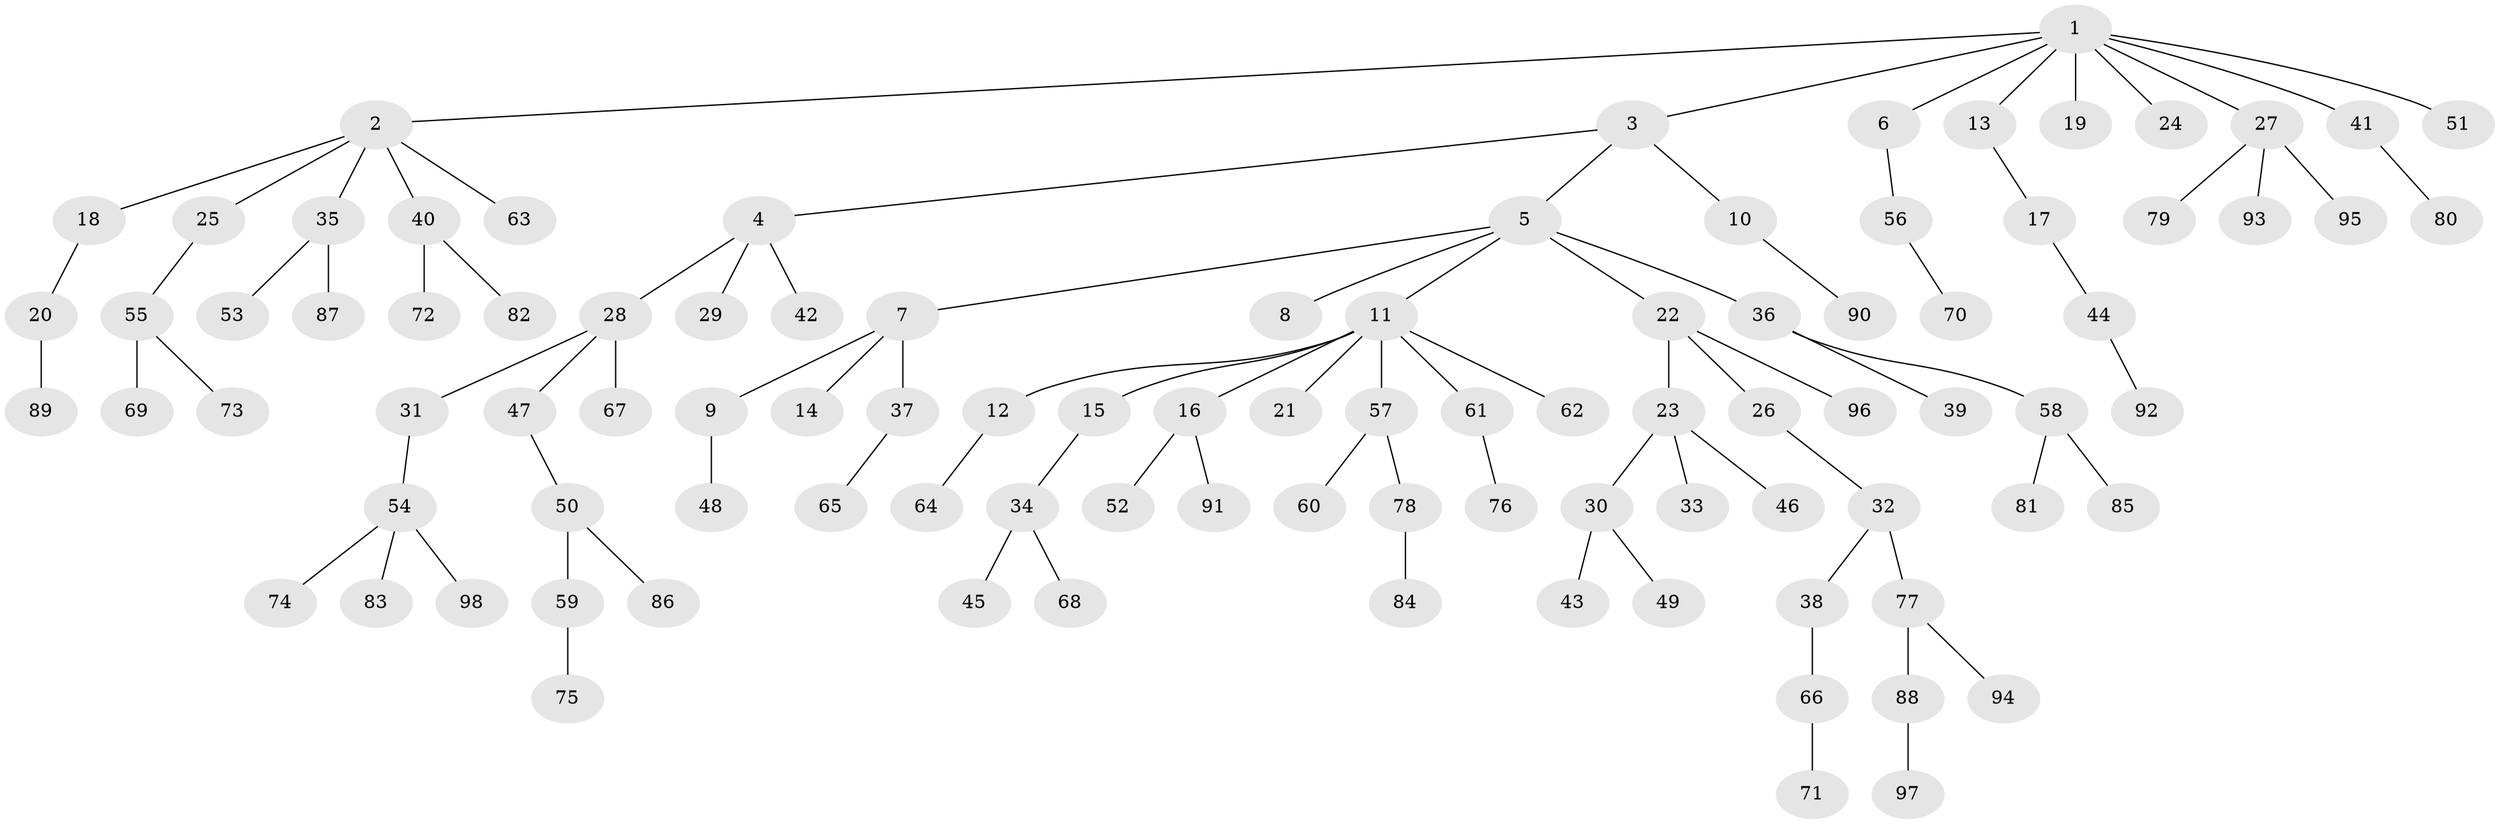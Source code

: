 // Generated by graph-tools (version 1.1) at 2025/26/03/09/25 03:26:33]
// undirected, 98 vertices, 97 edges
graph export_dot {
graph [start="1"]
  node [color=gray90,style=filled];
  1;
  2;
  3;
  4;
  5;
  6;
  7;
  8;
  9;
  10;
  11;
  12;
  13;
  14;
  15;
  16;
  17;
  18;
  19;
  20;
  21;
  22;
  23;
  24;
  25;
  26;
  27;
  28;
  29;
  30;
  31;
  32;
  33;
  34;
  35;
  36;
  37;
  38;
  39;
  40;
  41;
  42;
  43;
  44;
  45;
  46;
  47;
  48;
  49;
  50;
  51;
  52;
  53;
  54;
  55;
  56;
  57;
  58;
  59;
  60;
  61;
  62;
  63;
  64;
  65;
  66;
  67;
  68;
  69;
  70;
  71;
  72;
  73;
  74;
  75;
  76;
  77;
  78;
  79;
  80;
  81;
  82;
  83;
  84;
  85;
  86;
  87;
  88;
  89;
  90;
  91;
  92;
  93;
  94;
  95;
  96;
  97;
  98;
  1 -- 2;
  1 -- 3;
  1 -- 6;
  1 -- 13;
  1 -- 19;
  1 -- 24;
  1 -- 27;
  1 -- 41;
  1 -- 51;
  2 -- 18;
  2 -- 25;
  2 -- 35;
  2 -- 40;
  2 -- 63;
  3 -- 4;
  3 -- 5;
  3 -- 10;
  4 -- 28;
  4 -- 29;
  4 -- 42;
  5 -- 7;
  5 -- 8;
  5 -- 11;
  5 -- 22;
  5 -- 36;
  6 -- 56;
  7 -- 9;
  7 -- 14;
  7 -- 37;
  9 -- 48;
  10 -- 90;
  11 -- 12;
  11 -- 15;
  11 -- 16;
  11 -- 21;
  11 -- 57;
  11 -- 61;
  11 -- 62;
  12 -- 64;
  13 -- 17;
  15 -- 34;
  16 -- 52;
  16 -- 91;
  17 -- 44;
  18 -- 20;
  20 -- 89;
  22 -- 23;
  22 -- 26;
  22 -- 96;
  23 -- 30;
  23 -- 33;
  23 -- 46;
  25 -- 55;
  26 -- 32;
  27 -- 79;
  27 -- 93;
  27 -- 95;
  28 -- 31;
  28 -- 47;
  28 -- 67;
  30 -- 43;
  30 -- 49;
  31 -- 54;
  32 -- 38;
  32 -- 77;
  34 -- 45;
  34 -- 68;
  35 -- 53;
  35 -- 87;
  36 -- 39;
  36 -- 58;
  37 -- 65;
  38 -- 66;
  40 -- 72;
  40 -- 82;
  41 -- 80;
  44 -- 92;
  47 -- 50;
  50 -- 59;
  50 -- 86;
  54 -- 74;
  54 -- 83;
  54 -- 98;
  55 -- 69;
  55 -- 73;
  56 -- 70;
  57 -- 60;
  57 -- 78;
  58 -- 81;
  58 -- 85;
  59 -- 75;
  61 -- 76;
  66 -- 71;
  77 -- 88;
  77 -- 94;
  78 -- 84;
  88 -- 97;
}
